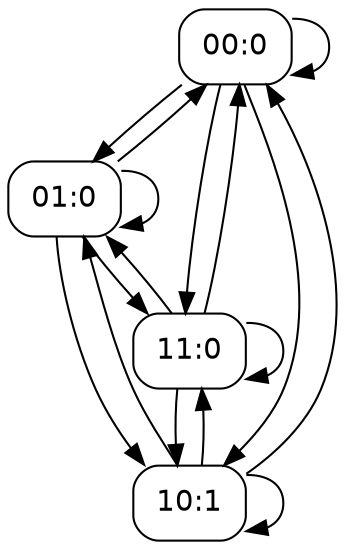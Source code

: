 digraph G {
node [shape=record fontname=helvetica style=rounded] ;
"00:0" ;
"01:0" ;
"10:1" ;
"11:0" ;
"00:0" -> "00:0" ;
"01:0" -> "00:0" ;
"10:1" -> "00:0" ;
"11:0" -> "00:0" ;
"00:0" -> "01:0" ;
"01:0" -> "01:0" ;
"10:1" -> "01:0" ;
"11:0" -> "01:0" ;
"00:0" -> "10:1" ;
"01:0" -> "10:1" ;
"10:1" -> "10:1" ;
"11:0" -> "10:1" ;
"00:0" -> "11:0" ;
"01:0" -> "11:0" ;
"10:1" -> "11:0" ;
"11:0" -> "11:0" ;
}

